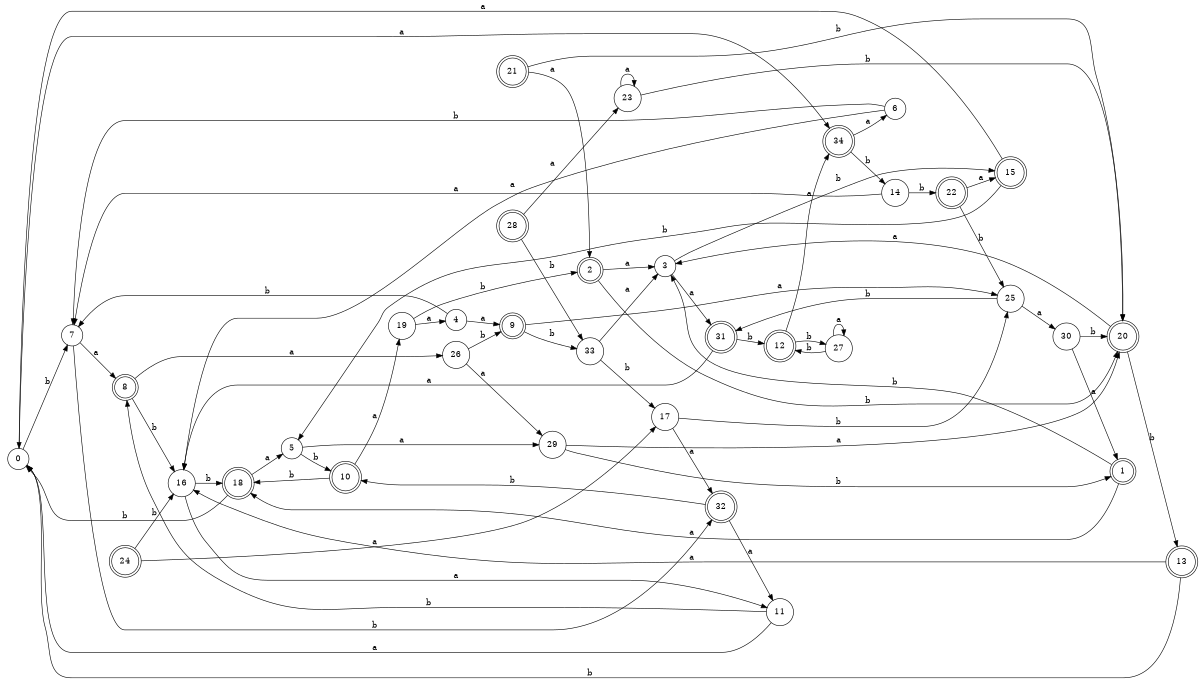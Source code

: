 digraph n28_7 {
__start0 [label="" shape="none"];

rankdir=LR;
size="8,5";

s0 [style="filled", color="black", fillcolor="white" shape="circle", label="0"];
s1 [style="rounded,filled", color="black", fillcolor="white" shape="doublecircle", label="1"];
s2 [style="rounded,filled", color="black", fillcolor="white" shape="doublecircle", label="2"];
s3 [style="filled", color="black", fillcolor="white" shape="circle", label="3"];
s4 [style="filled", color="black", fillcolor="white" shape="circle", label="4"];
s5 [style="filled", color="black", fillcolor="white" shape="circle", label="5"];
s6 [style="filled", color="black", fillcolor="white" shape="circle", label="6"];
s7 [style="filled", color="black", fillcolor="white" shape="circle", label="7"];
s8 [style="rounded,filled", color="black", fillcolor="white" shape="doublecircle", label="8"];
s9 [style="rounded,filled", color="black", fillcolor="white" shape="doublecircle", label="9"];
s10 [style="rounded,filled", color="black", fillcolor="white" shape="doublecircle", label="10"];
s11 [style="filled", color="black", fillcolor="white" shape="circle", label="11"];
s12 [style="rounded,filled", color="black", fillcolor="white" shape="doublecircle", label="12"];
s13 [style="rounded,filled", color="black", fillcolor="white" shape="doublecircle", label="13"];
s14 [style="filled", color="black", fillcolor="white" shape="circle", label="14"];
s15 [style="rounded,filled", color="black", fillcolor="white" shape="doublecircle", label="15"];
s16 [style="filled", color="black", fillcolor="white" shape="circle", label="16"];
s17 [style="filled", color="black", fillcolor="white" shape="circle", label="17"];
s18 [style="rounded,filled", color="black", fillcolor="white" shape="doublecircle", label="18"];
s19 [style="filled", color="black", fillcolor="white" shape="circle", label="19"];
s20 [style="rounded,filled", color="black", fillcolor="white" shape="doublecircle", label="20"];
s21 [style="rounded,filled", color="black", fillcolor="white" shape="doublecircle", label="21"];
s22 [style="rounded,filled", color="black", fillcolor="white" shape="doublecircle", label="22"];
s23 [style="filled", color="black", fillcolor="white" shape="circle", label="23"];
s24 [style="rounded,filled", color="black", fillcolor="white" shape="doublecircle", label="24"];
s25 [style="filled", color="black", fillcolor="white" shape="circle", label="25"];
s26 [style="filled", color="black", fillcolor="white" shape="circle", label="26"];
s27 [style="filled", color="black", fillcolor="white" shape="circle", label="27"];
s28 [style="rounded,filled", color="black", fillcolor="white" shape="doublecircle", label="28"];
s29 [style="filled", color="black", fillcolor="white" shape="circle", label="29"];
s30 [style="filled", color="black", fillcolor="white" shape="circle", label="30"];
s31 [style="rounded,filled", color="black", fillcolor="white" shape="doublecircle", label="31"];
s32 [style="rounded,filled", color="black", fillcolor="white" shape="doublecircle", label="32"];
s33 [style="filled", color="black", fillcolor="white" shape="circle", label="33"];
s34 [style="rounded,filled", color="black", fillcolor="white" shape="doublecircle", label="34"];
s0 -> s34 [label="a"];
s0 -> s7 [label="b"];
s1 -> s18 [label="a"];
s1 -> s3 [label="b"];
s2 -> s3 [label="a"];
s2 -> s20 [label="b"];
s3 -> s31 [label="a"];
s3 -> s15 [label="b"];
s4 -> s9 [label="a"];
s4 -> s7 [label="b"];
s5 -> s29 [label="a"];
s5 -> s10 [label="b"];
s6 -> s16 [label="a"];
s6 -> s7 [label="b"];
s7 -> s8 [label="a"];
s7 -> s32 [label="b"];
s8 -> s26 [label="a"];
s8 -> s16 [label="b"];
s9 -> s25 [label="a"];
s9 -> s33 [label="b"];
s10 -> s19 [label="a"];
s10 -> s18 [label="b"];
s11 -> s0 [label="a"];
s11 -> s8 [label="b"];
s12 -> s34 [label="a"];
s12 -> s27 [label="b"];
s13 -> s16 [label="a"];
s13 -> s0 [label="b"];
s14 -> s7 [label="a"];
s14 -> s22 [label="b"];
s15 -> s0 [label="a"];
s15 -> s5 [label="b"];
s16 -> s11 [label="a"];
s16 -> s18 [label="b"];
s17 -> s32 [label="a"];
s17 -> s25 [label="b"];
s18 -> s5 [label="a"];
s18 -> s0 [label="b"];
s19 -> s4 [label="a"];
s19 -> s2 [label="b"];
s20 -> s3 [label="a"];
s20 -> s13 [label="b"];
s21 -> s2 [label="a"];
s21 -> s20 [label="b"];
s22 -> s15 [label="a"];
s22 -> s25 [label="b"];
s23 -> s23 [label="a"];
s23 -> s20 [label="b"];
s24 -> s17 [label="a"];
s24 -> s16 [label="b"];
s25 -> s30 [label="a"];
s25 -> s31 [label="b"];
s26 -> s29 [label="a"];
s26 -> s9 [label="b"];
s27 -> s27 [label="a"];
s27 -> s12 [label="b"];
s28 -> s23 [label="a"];
s28 -> s33 [label="b"];
s29 -> s20 [label="a"];
s29 -> s1 [label="b"];
s30 -> s1 [label="a"];
s30 -> s20 [label="b"];
s31 -> s16 [label="a"];
s31 -> s12 [label="b"];
s32 -> s11 [label="a"];
s32 -> s10 [label="b"];
s33 -> s3 [label="a"];
s33 -> s17 [label="b"];
s34 -> s6 [label="a"];
s34 -> s14 [label="b"];

}